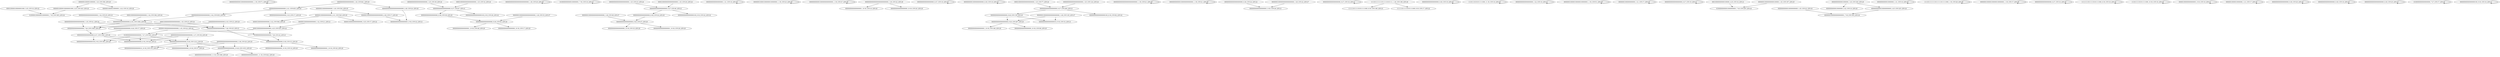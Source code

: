 digraph G {
    "000000100000100000001000_2-25_COV:343_LEN:24" -> "010000010000000100000001_7-30_COV:365_LEN:24";
    "00000000000001000000000000001_1-30_COV:71_LEN:29" -> "00000000000001000000000000001_1-30_COV:71_LEN:29";
    "00000000000000000000_8-27_COV:1045_LEN:20" -> "0000000000000000000100_9-30_COV:395_LEN:22";
    "00000000000000000000_8-27_COV:1045_LEN:20" -> "000000000000000000000_9-30_COV:26_LEN:21";
    "00000000000000000000_8-27_COV:1045_LEN:20" -> "00000000000000000000_9-28_COV:1212_LEN:20";
    "000000000000000000000000_1-25_COV:39_LEN:24" -> "000000000000000000000_6-27_COV:67_LEN:21";
    "0000000000000000000000000000_1-29_COV:20_LEN:28" -> "0000000000000000000000000000_1-29_COV:20_LEN:28";
    "01000000000000100000001_7-30_COV:16_LEN:23" -> "01000000000000100000001_7-30_COV:16_LEN:23";
    "000000000000000000000000_1-25_COV:41_LEN:24" -> "000000000000000000000_7-28_COV:25_LEN:21";
    "000000000000000000000000_1-25_COV:41_LEN:24" -> "00000000000000000000_7-26_COV:1049_LEN:20";
    "000000010000000000000000000_1-28_COV:28_LEN:27" -> "00000000000000000000_9-29_COV:47_LEN:20";
    "00000000000000000000_6-25_COV:1000_LEN:20" -> "000000000000000000000_7-28_COV:25_LEN:21";
    "00000000000000000000_6-25_COV:1000_LEN:20" -> "00000000000000000000_7-26_COV:1049_LEN:20";
    "00000000000000000000_1-21_COV:16_LEN:20" -> "00000000000000000000_1-21_COV:16_LEN:20";
    "00000001000001000000_1-20_COV:358_LEN:20" -> "000000100000100000001000_2-25_COV:343_LEN:24";
    "00000001000001000000_1-20_COV:358_LEN:20" -> "00000010000010000001_2-22_COV:16_LEN:20";
    "00000001000010000000100000001_1-30_COV:23_LEN:29" -> "00000001000010000000100000001_1-30_COV:23_LEN:29";
    "00000000000010000000000000001_1-30_COV:27_LEN:29" -> "00000000000010000000000000001_1-30_COV:27_LEN:29";
    "0000000000000000000000000000_1-29_COV:22_LEN:28" -> "00000000000000000001_10-30_COV:16_LEN:20";
    "0000000000000000000000000000_1-29_COV:22_LEN:28" -> "00000000000000000000_10-30_COV:20_LEN:20";
    "00000000000000000000_6-27_COV:18_LEN:20" -> "00000000000000000000_6-27_COV:18_LEN:20";
    "00000000000000000000000_1-24_COV:25_LEN:23" -> "00000000000000000000_6-25_COV:1000_LEN:20";
    "000000000010000000000000_6-29_COV:18_LEN:24" -> "000000000010000000000000_6-29_COV:18_LEN:24";
    "000000000000000000000_6-27_COV:46_LEN:21" -> "00000000000000000000_8-28_COV:24_LEN:20";
    "000000000000000000000_6-27_COV:46_LEN:21" -> "0000000000000000000100_8-30_COV:22_LEN:22";
    "010000000000000000000_7-27_COV:545_LEN:21" -> "0000000000000000000100_9-30_COV:395_LEN:22";
    "010000000000000000000_7-27_COV:545_LEN:21" -> "000000000000000000000_9-30_COV:26_LEN:21";
    "010000000000000000000_7-27_COV:545_LEN:21" -> "00000000000000000000_9-28_COV:1212_LEN:20";
    "00000010000000000000_2-21_COV:520_LEN:20" -> "0000010000000000000000_3-25_COV:17_LEN:22";
    "00000010000000000000_2-21_COV:520_LEN:20" -> "00000100000000000000_3-22_COV:509_LEN:20";
    "000000100000000000000000_1-25_COV:22_LEN:24" -> "010000000000000000000_7-27_COV:545_LEN:21";
    "000000100000000000000000_1-25_COV:22_LEN:24" -> "010000000000000000000_7-28_COV:22_LEN:21";
    "000000010000000000000000000_1-28_COV:33_LEN:27" -> "00000000000000000000_9-29_COV:63_LEN:20";
    "000000000000000000000_7-28_COV:25_LEN:21" -> "00000000000000000000_9-29_COV:33_LEN:20";
    "00000000000000000000_9-29_COV:267_LEN:20" -> "00000000000000000001_10-30_COV:166_LEN:20";
    "00000000000000000000_9-29_COV:267_LEN:20" -> "00000000000000000000_10-30_COV:98_LEN:20";
    "00000000000000000000_8-28_COV:24_LEN:20" -> "00000000000000000000_9-29_COV:47_LEN:20";
    "00000000000000000000000000001_1-30_COV:21_LEN:29" -> "00000000000000000000000000001_1-30_COV:21_LEN:29";
    "000010000000000000000000_1-25_COV:77_LEN:24" -> "000000000000000000000_6-27_COV:209_LEN:21";
    "000000000000000000000_6-27_COV:67_LEN:21" -> "00000000000000000000_8-28_COV:38_LEN:20";
    "000000000000000000000_6-27_COV:67_LEN:21" -> "0000000000000000000100_8-30_COV:26_LEN:22";
    "00000000000001000000000000001_1-30_COV:21_LEN:29" -> "00000000000001000000000000001_1-30_COV:21_LEN:29";
    "000010000000000000000000_1-25_COV:23_LEN:24" -> "000000000000000000000_7-28_COV:25_LEN:21";
    "000010000000000000000000_1-25_COV:23_LEN:24" -> "00000000000000000000_7-26_COV:1049_LEN:20";
    "0000100000000000000000_4-25_COV:525_LEN:22" -> "010000000000000000000_7-27_COV:545_LEN:21";
    "0000100000000000000000_4-25_COV:525_LEN:22" -> "010000000000000000000_7-28_COV:22_LEN:21";
    "0000000000000000000000_6-28_COV:24_LEN:22" -> "000000000000000000001_9-30_COV:28_LEN:21";
    "00000000000000000000_8-28_COV:139_LEN:20" -> "00000000000000000000_9-29_COV:267_LEN:20";
    "00000000000000000000_8-28_COV:139_LEN:20" -> "000000000000000000010_9-30_COV:33_LEN:21";
    "000000010000000000000000000_1-28_COV:145_LEN:27" -> "00000000000000000000_9-29_COV:267_LEN:20";
    "000000010000000000000000000_1-28_COV:145_LEN:27" -> "000000000000000000010_9-30_COV:33_LEN:21";
    "000010000000000000000000_1-24_COV:364_LEN:24" -> "00000000000000000000_6-25_COV:1000_LEN:20";
    "00000000000000000000_9-29_COV:63_LEN:20" -> "00000000000000000001_10-30_COV:46_LEN:20";
    "00000000000000000000_9-29_COV:63_LEN:20" -> "00000000000000000000_10-30_COV:17_LEN:20";
    "000000000000000000000_6-27_COV:18_LEN:21" -> "000000000000000000000_6-27_COV:18_LEN:21";
    "11110111111110111110101111_1-26_COV:198_LEN:26" -> "11111101111101011111000_8-30_COV:198_LEN:23";
    "11110111111110111110101111_1-26_COV:198_LEN:26" -> "1111110111110101111000_8-30_COV:17_LEN:22";
    "00000000000000000000_9-29_COV:19_LEN:20" -> "00000000000000000000_9-29_COV:19_LEN:20";
    "000000000000000000000000_1-25_COV:23_LEN:24" -> "000000000000000000000_6-27_COV:46_LEN:21";
    "000000000000000000000000_1-25_COV:124_LEN:24" -> "000000000000000000000_6-27_COV:209_LEN:21";
    "11101110101011111000_11-30_COV:16_LEN:20" -> "11101110101011111000_11-30_COV:16_LEN:20";
    "000000000000000000000_1-22_COV:16_LEN:21" -> "000000000000000000000_1-22_COV:16_LEN:21";
    "00000001000001000000100000001_1-30_COV:51_LEN:29" -> "00000001000001000000100000001_1-30_COV:51_LEN:29";
    "00000001000000000000_1-21_COV:17_LEN:20" -> "00000001000000000000_1-21_COV:17_LEN:20";
    "000000000000000000000_6-27_COV:19_LEN:21" -> "000000000000000000000_6-27_COV:19_LEN:21";
    "000100000000000100000_4-25_COV:16_LEN:21" -> "010000000000010000000001_7-30_COV:205_LEN:24";
    "0000000000000000000000000_3-28_COV:20_LEN:25" -> "000000000000000000010_10-30_COV:153_LEN:21";
    "0000000000000000000000000_3-28_COV:20_LEN:25" -> "00000000000000000000_10-30_COV:37_LEN:20";
    "0000000000000000000000000_3-28_COV:20_LEN:25" -> "00000000000000000000_10-29_COV:1033_LEN:20";
    "000010000000000000000000_1-25_COV:20_LEN:24" -> "000000000000000000000_6-27_COV:46_LEN:21";
    "00000000000000000000_8-28_COV:38_LEN:20" -> "00000000000000000000_9-29_COV:63_LEN:20";
    "00000000000000000000_9-29_COV:47_LEN:20" -> "00000000000000000000_10-30_COV:19_LEN:20";
    "00000000000000000000_9-29_COV:47_LEN:20" -> "00000000000000000001_10-30_COV:28_LEN:20";
    "000000000000000000000_6-27_COV:209_LEN:21" -> "00000000000000000000_8-28_COV:139_LEN:20";
    "000000000000000000000_6-27_COV:209_LEN:21" -> "0000000000000000000100_8-30_COV:82_LEN:22";
    "00000000000000000000_7-26_COV:1049_LEN:20" -> "00000000000000000000_8-27_COV:1045_LEN:20";
    "0000000000000000000000_3-24_COV:630_LEN:22" -> "00000000000000000000_6-25_COV:1000_LEN:20";
    "000000000000100000000000_1-25_COV:22_LEN:24" -> "000000010000000000000001_7-30_COV:343_LEN:24";
    "000000010000000000000000000_1-28_COV:22_LEN:27" -> "000000000000000000001_9-30_COV:28_LEN:21";
    "00000000000010000000_1-21_COV:16_LEN:20" -> "00000000000010000000_1-21_COV:16_LEN:20";
    "11110111111110111111011111000_1-30_COV:28_LEN:29" -> "11110111111110111111011111000_1-30_COV:28_LEN:29";
    "000010000000000000000000_1-25_COV:32_LEN:24" -> "000000000000000000000_6-27_COV:67_LEN:21";
    "00000001000001000000100000001_1-30_COV:17_LEN:29" -> "00000001000001000000100000001_1-30_COV:17_LEN:29";
    "00000000000000000000_6-27_COV:16_LEN:20" -> "00000000000000000000_6-27_COV:16_LEN:20";
    "00000000000000000000_1-20_COV:641_LEN:20" -> "00000000000000000000_2-21_COV:635_LEN:20";
    "00000000000000000000_1-20_COV:641_LEN:20" -> "00000000000000000000000000_2-28_COV:24_LEN:26";
    "111111110111110101111000_6-30_COV:18_LEN:24" -> "111111110111110101111000_6-30_COV:18_LEN:24";
    "0000100000100000001000_3-25_COV:16_LEN:22" -> "010000010000000100000001_7-30_COV:365_LEN:24";
    "00000000000000000000_6-26_COV:17_LEN:20" -> "00000000000000000000_8-27_COV:1045_LEN:20";
    "00000000000000000000_9-29_COV:33_LEN:20" -> "00000000000000000000_10-30_COV:16_LEN:20";
    "00000000000000000000_9-29_COV:33_LEN:20" -> "00000000000000000001_10-30_COV:20_LEN:20";
    "00000000000000000000_2-21_COV:635_LEN:20" -> "0000000000000000000000_3-24_COV:630_LEN:22";
    "00000000000000000000_2-21_COV:635_LEN:20" -> "00000000000000000000_3-23_COV:17_LEN:20";
    "11101111101011111000_10-30_COV:16_LEN:20" -> "11101111101011111000_10-30_COV:16_LEN:20";
    "00000000000000000000_9-28_COV:1212_LEN:20" -> "000000000000000000010_10-30_COV:153_LEN:21";
    "00000000000000000000_9-28_COV:1212_LEN:20" -> "00000000000000000000_10-30_COV:37_LEN:20";
    "00000000000000000000_9-28_COV:1212_LEN:20" -> "00000000000000000000_10-29_COV:1033_LEN:20";
    "000001000000000000001_9-30_COV:16_LEN:21" -> "000001000000000000001_9-30_COV:16_LEN:21";
    "0000000100000000000100000_1-25_COV:197_LEN:25" -> "010000000000010000000001_7-30_COV:205_LEN:24";
    "00000000000001000000_1-20_COV:340_LEN:20" -> "00000000000010000000_2-22_COV:16_LEN:20";
    "00000000000001000000_1-20_COV:340_LEN:20" -> "000000000000100000000000_2-25_COV:325_LEN:24";
    "000000000000100000000000_2-25_COV:325_LEN:24" -> "000000010000000000000001_7-30_COV:343_LEN:24";
    "00000010000010000000_1-21_COV:17_LEN:20" -> "00000010000010000000_1-21_COV:17_LEN:20";
    "10000000000000000000_6-25_COV:23_LEN:20" -> "000000000000000000000_7-28_COV:25_LEN:21";
    "10000000000000000000_6-25_COV:23_LEN:20" -> "00000000000000000000_7-26_COV:1049_LEN:20";
    "00000000000000000000_9-29_COV:20_LEN:20" -> "00000000000000000000_9-29_COV:20_LEN:20";
    "000000100000000000000_1-22_COV:21_LEN:21" -> "0000100000000000000000_4-25_COV:525_LEN:22";
    "010000000000000000000_7-28_COV:22_LEN:21" -> "00000000000000000000_9-29_COV:33_LEN:20";
    "00000000000000000000_9-29_COV:18_LEN:20" -> "00000000000000000000_9-29_COV:18_LEN:20";
    "00000000000000000000000000_2-28_COV:24_LEN:26" -> "000000000000000000001_9-30_COV:22_LEN:21";
    "00000000000000000000000_6-29_COV:25_LEN:23" -> "00000000000000000000000_6-29_COV:25_LEN:23";
    "00000100000000000000_3-22_COV:509_LEN:20" -> "0000100000000000000000_4-25_COV:525_LEN:22";
    "00000001000000000000_1-20_COV:530_LEN:20" -> "00000010000000000000_2-21_COV:520_LEN:20";
    "00000001000000000000_1-20_COV:530_LEN:20" -> "00000010000000000000000000_2-28_COV:17_LEN:26";
    "01000000000000000000_7-27_COV:17_LEN:20" -> "01000000000000000000_7-27_COV:17_LEN:20";
    "00000010000000000000000000_2-28_COV:17_LEN:26" -> "000000000000000000001_9-30_COV:22_LEN:21";
    "00000000000000000000000000_1-27_COV:36_LEN:26" -> "0000000000000000000100_9-30_COV:395_LEN:22";
    "00000000000000000000000000_1-27_COV:36_LEN:26" -> "000000000000000000000_9-30_COV:26_LEN:21";
    "00000000000000000000000000_1-27_COV:36_LEN:26" -> "00000000000000000000_9-28_COV:1212_LEN:20";
    "00000000000000000000_10-29_COV:1033_LEN:20" -> "00000000000000000000_11-30_COV:388_LEN:20";
    "00000000000000000000_10-29_COV:1033_LEN:20" -> "00000000000000000001_11-30_COV:622_LEN:20";
    "000000000000000000100_9-30_COV:16_LEN:21" -> "000000000000000000100_9-30_COV:16_LEN:21";
}
